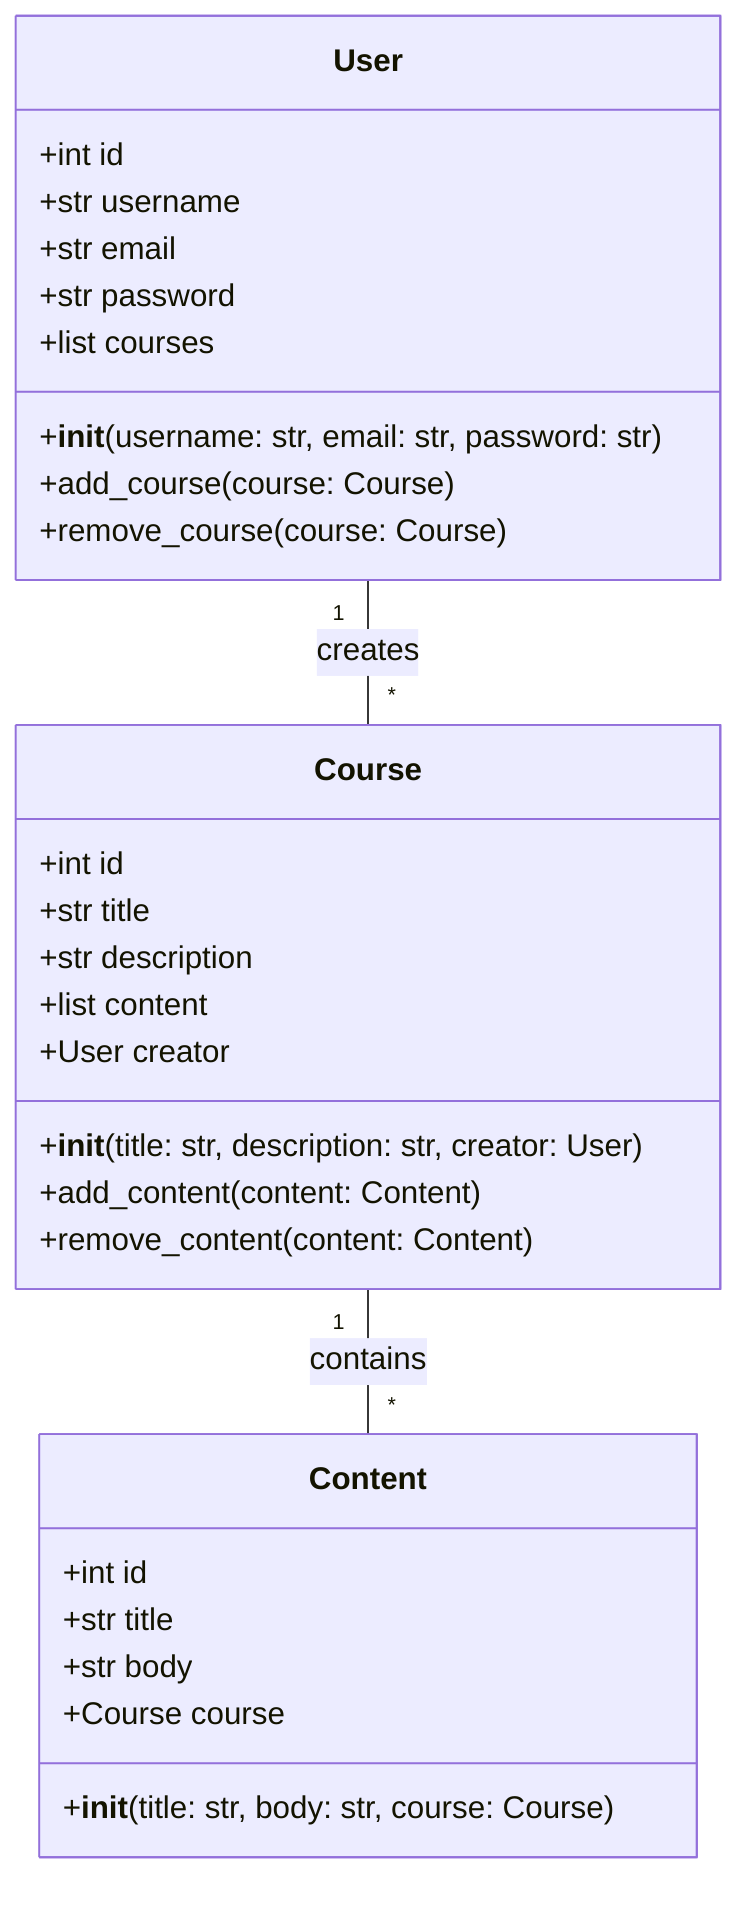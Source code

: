 classDiagram
    class User{
        +int id
        +str username
        +str email
        +str password
        +list courses
        +__init__(username: str, email: str, password: str)
        +add_course(course: Course)
        +remove_course(course: Course)
    }
    class Course{
        +int id
        +str title
        +str description
        +list content
        +User creator
        +__init__(title: str, description: str, creator: User)
        +add_content(content: Content)
        +remove_content(content: Content)
    }
    class Content{
        +int id
        +str title
        +str body
        +Course course
        +__init__(title: str, body: str, course: Course)
    }
    User "1" -- "*" Course: creates
    Course "1" -- "*" Content: contains
